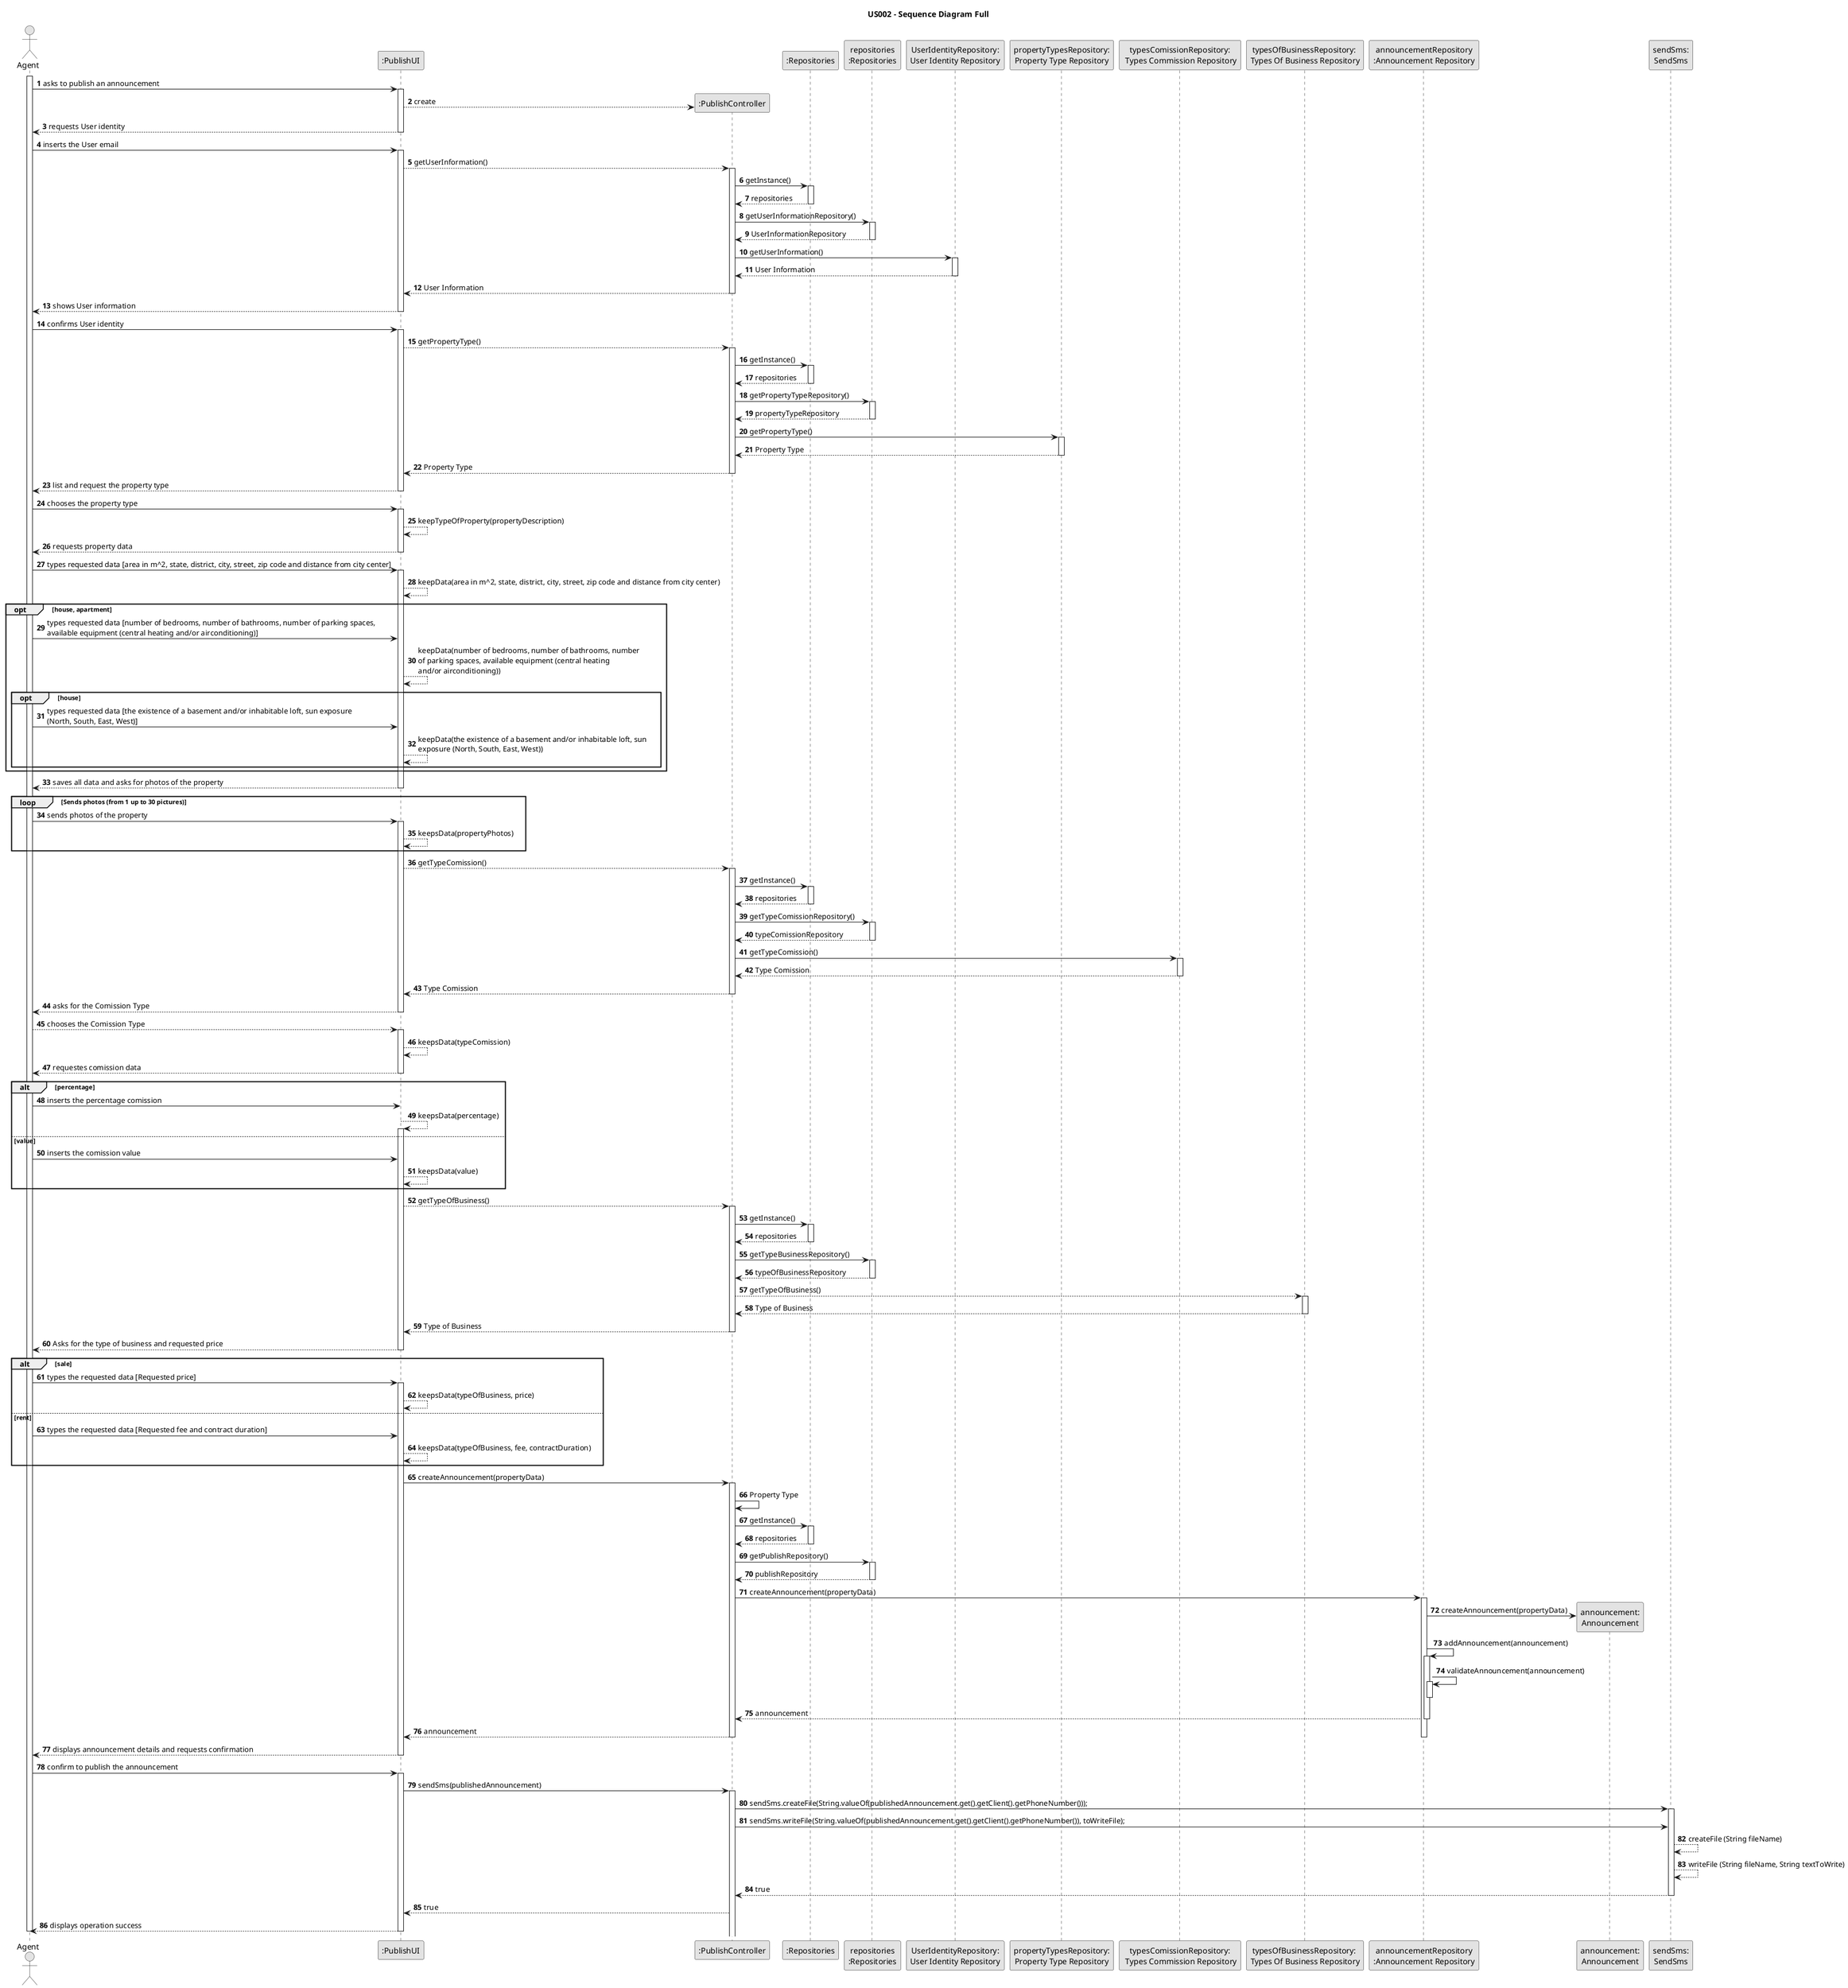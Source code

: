 @startuml
skinparam monochrome true
skinparam packageStyle rectangle
skinparam shadowing false

title US002 - Sequence Diagram Full

autonumber

'hide footbox
actor "Agent" as Agent
participant ":PublishUI" as UI
participant ":PublishController" as CTRL
participant ":Repositories" as Repository
participant "repositories\n:Repositories" as Repository2
participant "UserIdentityRepository:\nUser Identity Repository" as UserRepository
participant "propertyTypesRepository:\nProperty Type Repository" as PropertyTypeRepository
participant "typesComissionRepository:\n Types Commission Repository" as typesComissionRepository
participant "typesOfBusinessRepository: \nTypes Of Business Repository" as typesOfBusinessRepository
participant "announcementRepository\n:Announcement Repository" as announcementRepository
participant "announcement:\nAnnouncement" as announcement
participant "sendSms:\nSendSms" as sms

activate Agent

        Agent -> UI : asks to publish an announcement

        activate UI

            UI --> CTRL** : create
            UI --> Agent : requests User identity
                    deactivate UI



    Agent -> UI : inserts the User email
    activate UI

            UI --> CTRL : getUserInformation()

                activate CTRL

                    CTRL -> Repository : getInstance()
                    activate Repository

                    Repository --> CTRL : repositories
                    deactivate Repository

                    CTRL -> Repository2 : getUserInformationRepository()
                    activate Repository2

                    Repository2 --> CTRL : UserInformationRepository
                    deactivate Repository2

                    CTRL -> UserRepository : getUserInformation()

                        activate UserRepository

                    UserRepository --> CTRL : User Information

                       deactivate UserRepository

            CTRL --> UI : User Information

                deactivate CTRL


            UI --> Agent : shows User information
        deactivate UI

    Agent -> UI : confirms User identity
        activate UI

         UI --> CTRL : getPropertyType()
         activate CTRL

        CTRL -> Repository : getInstance()
        activate Repository

        Repository --> CTRL : repositories
        deactivate Repository

        CTRL -> Repository2 : getPropertyTypeRepository()
        activate Repository2

        Repository2 --> CTRL : propertyTypeRepository
        deactivate Repository2


                CTRL -> PropertyTypeRepository : getPropertyType()
                activate PropertyTypeRepository

                PropertyTypeRepository --> CTRL : Property Type
                deactivate PropertyTypeRepository

            CTRL --> UI : Property Type
            deactivate CTRL

            UI --> Agent : list and request the property type
        deactivate UI

    Agent -> UI : chooses the property type
    activate UI

    UI --> UI : keepTypeOfProperty(propertyDescription)

        UI --> Agent : requests property data
    deactivate UI

    Agent -> UI : types requested data [area in m^2, state, district, city, street, zip code and distance from city center]
            activate UI

            UI -->UI : keepData(area in m^2, state, district, city, street, zip code and distance from city center)

        opt house, apartment

            Agent -> UI : types requested data [number of bedrooms, number of bathrooms, number of parking spaces, \navailable equipment (central heating and/or airconditioning)]

            UI --> UI : keepData(number of bedrooms, number of bathrooms, number \nof parking spaces, available equipment (central heating \nand/or airconditioning))

            opt house

                Agent -> UI : types requested data [the existence of a basement and/or inhabitable loft, sun exposure \n(North, South, East, West)]

                UI-->UI : keepData(the existence of a basement and/or inhabitable loft, sun \nexposure (North, South, East, West))
            end
        end

UI ---> Agent : saves all data and asks for photos of the property
        deactivate UI

    loop Sends photos (from 1 up to 30 pictures)

        Agent -> UI : sends photos of the property
        activate UI

            UI-->UI : keepsData(propertyPhotos)
        end

           UI --> CTRL : getTypeComission()
           activate CTRL

           CTRL -> Repository : getInstance()
           activate Repository

           Repository --> CTRL : repositories
           deactivate Repository

           CTRL -> Repository2 : getTypeComissionRepository()
           activate Repository2

           Repository2 --> CTRL : typeComissionRepository
           deactivate Repository2

                CTRL -> typesComissionRepository : getTypeComission()
                activate typesComissionRepository

                typesComissionRepository --> CTRL : Type Comission
                deactivate typesComissionRepository

           CTRL --> UI : Type Comission
           deactivate CTRL


        UI --> Agent: asks for the Comission Type
    deactivate UI

    Agent --> UI : chooses the Comission Type
    activate UI

    UI --> UI: keepsData(typeComission)

    UI --> Agent : requestes comission data
    deactivate UI

            alt percentage

                Agent -> UI : inserts the percentage comission

                UI --> UI : keepsData(percentage)
                    activate UI

                else value

                    Agent -> UI: inserts the comission value

                    UI --> UI : keepsData(value)

                end

                UI --> CTRL : getTypeOfBusiness()
                activate CTRL

                CTRL -> Repository : getInstance()
                activate Repository

                Repository --> CTRL : repositories
                deactivate Repository

                CTRL -> Repository2 : getTypeBusinessRepository()
                activate Repository2

                Repository2 --> CTRL : typeOfBusinessRepository
                deactivate Repository2

                CTRL --> typesOfBusinessRepository : getTypeOfBusiness()
                activate typesOfBusinessRepository

                typesOfBusinessRepository --> CTRL : Type of Business
                deactivate typesOfBusinessRepository

                CTRL --> UI : Type of Business
                deactivate CTRL

               UI-->Agent : Asks for the type of business and requested price
                deactivate UI

    alt sale

            Agent -> UI : types the requested data [Requested price]
                activate UI

                UI --> UI : keepsData(typeOfBusiness, price)

            else rent

                Agent -> UI : types the requested data [Requested fee and contract duration]

                UI --> UI : keepsData(typeOfBusiness, fee, contractDuration)

        end


        UI -> CTRL : createAnnouncement(propertyData)
                        activate CTRL

                        CTRL -> CTRL : Property Type

                                CTRL -> Repository : getInstance()
                                activate Repository

                                    Repository --> CTRL: repositories
                                deactivate Repository

                                CTRL -> Repository2 : getPublishRepository()
                                activate Repository2

                                    Repository2 --> CTRL : publishRepository
                                deactivate Repository2

                                CTRL -> announcementRepository : createAnnouncement(propertyData)
                                activate announcementRepository

                                       announcementRepository -> announcement** : createAnnouncement(propertyData)
                                       announcementRepository -> announcementRepository : addAnnouncement(announcement)

                                       activate announcementRepository
                                       announcementRepository -> announcementRepository : validateAnnouncement(announcement)
                                       activate announcementRepository
                                       deactivate announcementRepository

                                announcementRepository --> CTRL : announcement
                                deactivate announcementRepository

            CTRL --> UI : announcement
            deactivate announcementRepository
            deactivate CTRL

            UI --> Agent : displays announcement details and requests confirmation
            deactivate UI

    Agent -> UI : confirm to publish the announcement
            activate UI

                UI -> CTRL : sendSms(publishedAnnouncement)
                activate CTRL
                CTRL -> sms : sendSms.createFile(String.valueOf(publishedAnnouncement.get().getClient().getPhoneNumber()));
                activate sms
                CTRL -> sms :  sendSms.writeFile(String.valueOf(publishedAnnouncement.get().getClient().getPhoneNumber()), toWriteFile);
                sms --> sms : createFile (String fileName)
                sms --> sms : writeFile (String fileName, String textToWrite)
                sms --> CTRL : true
            deactivate sms
            CTRL --> UI : true
            UI --> Agent : displays operation success
            deactivate UI
deactivate Agent

@enduml